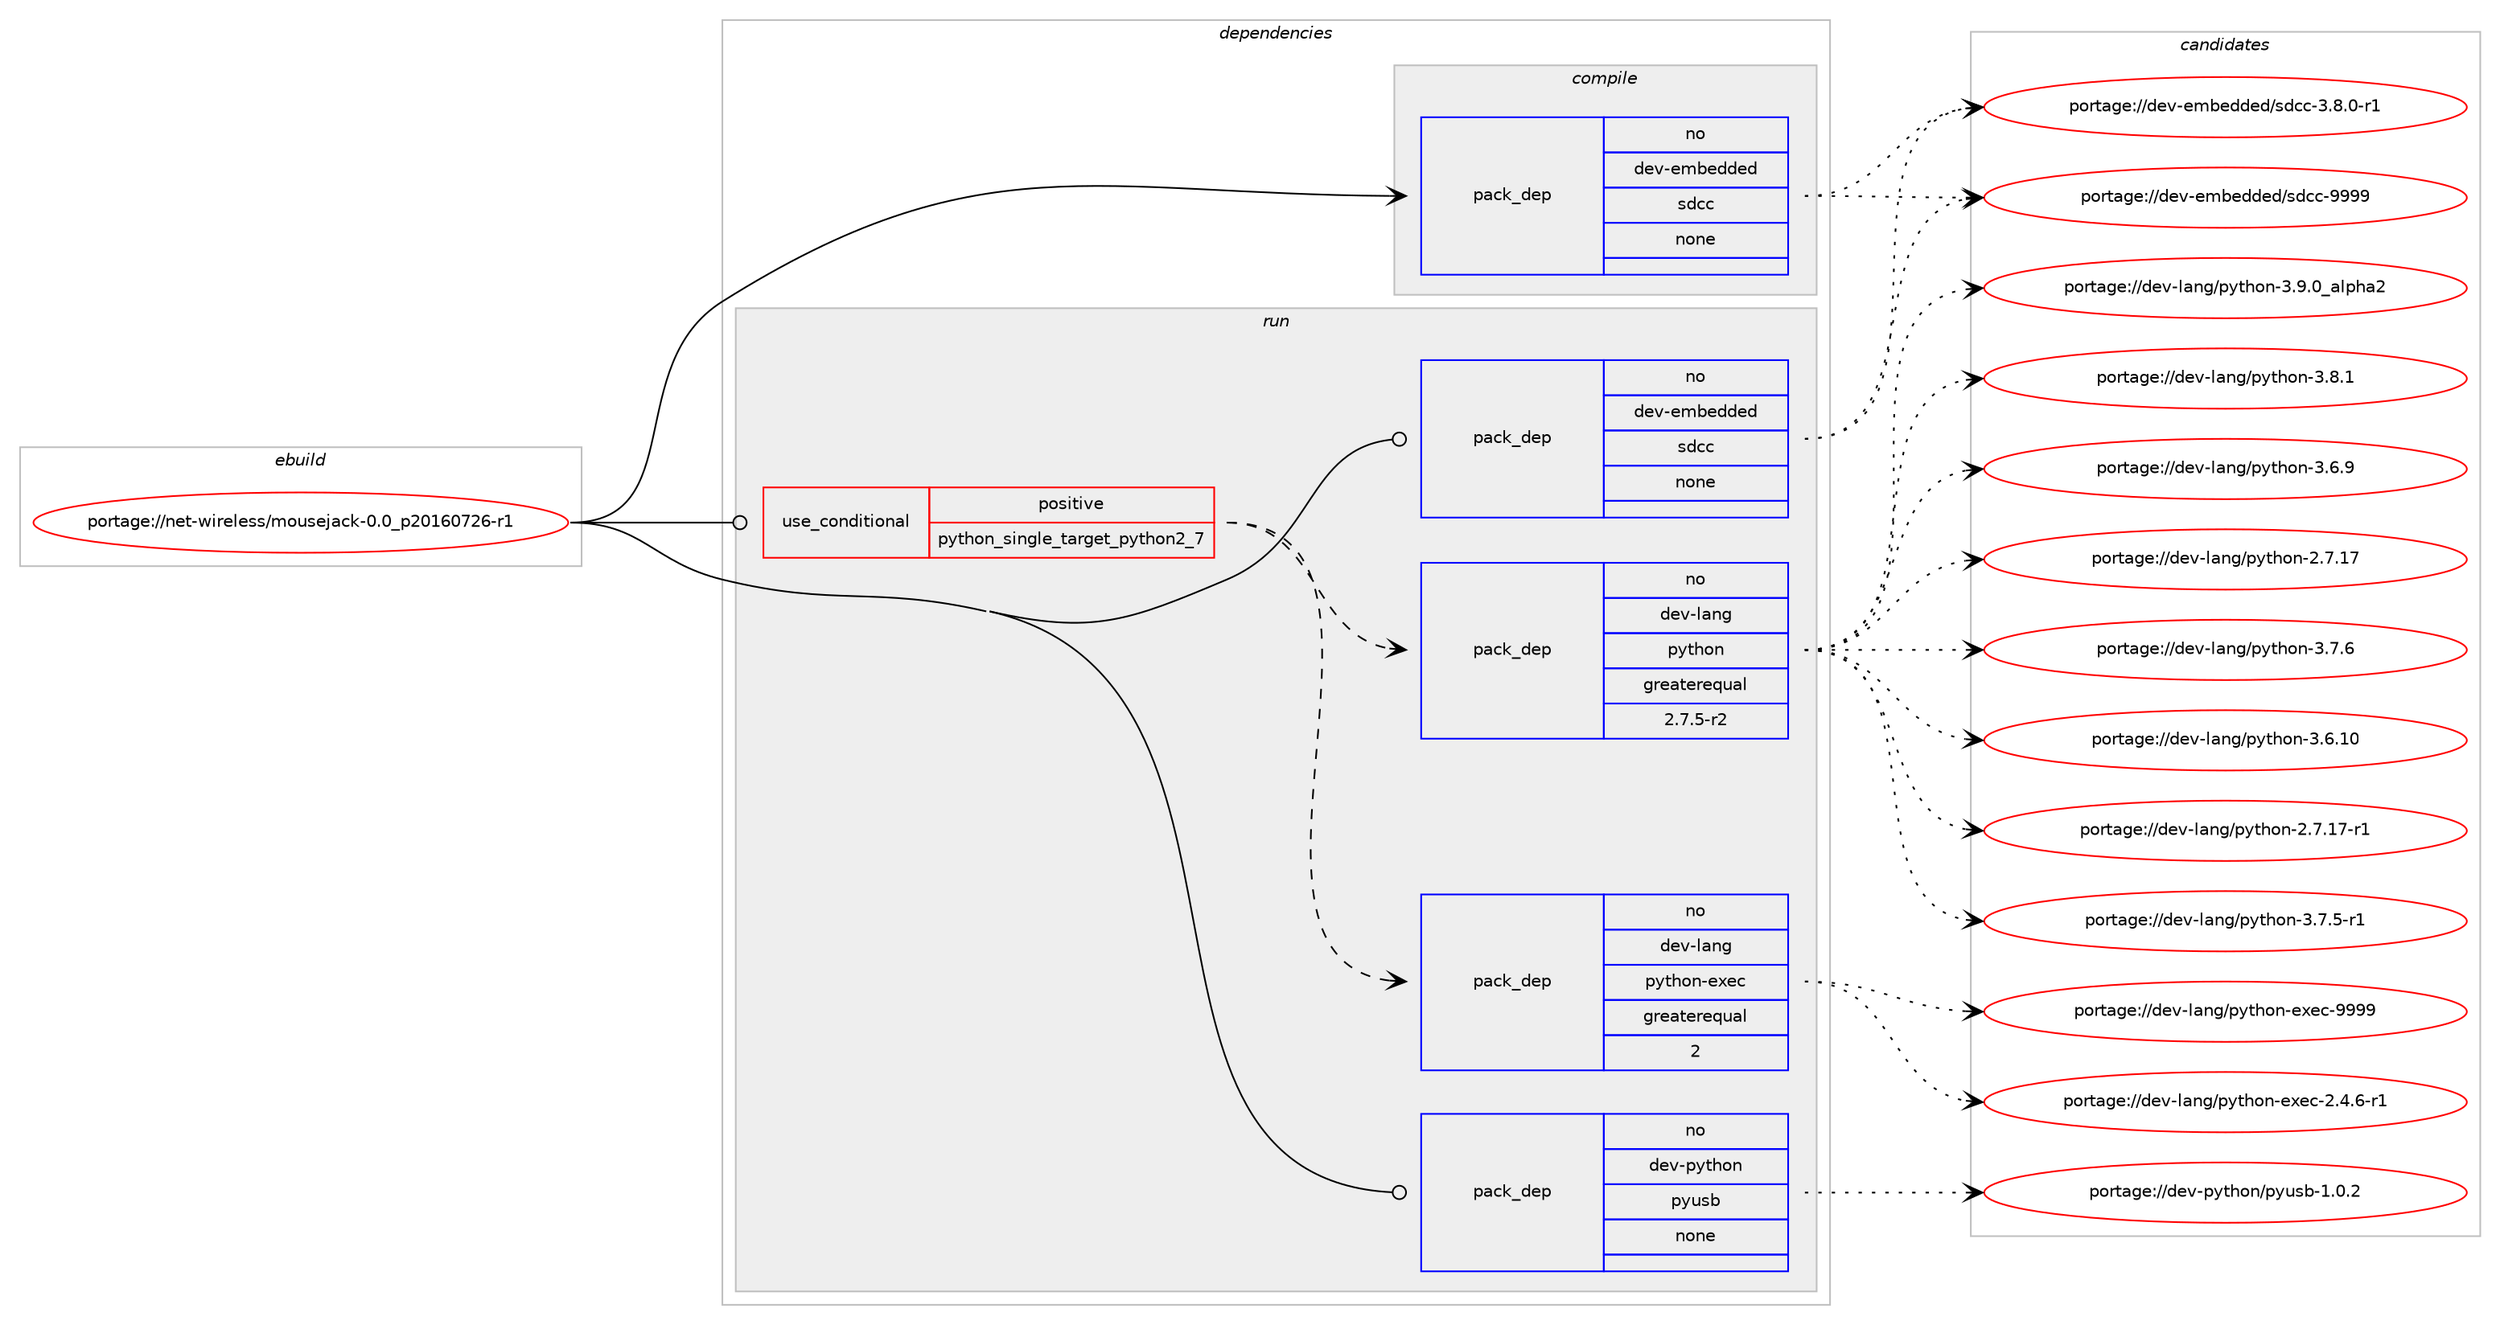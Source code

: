 digraph prolog {

# *************
# Graph options
# *************

newrank=true;
concentrate=true;
compound=true;
graph [rankdir=LR,fontname=Helvetica,fontsize=10,ranksep=1.5];#, ranksep=2.5, nodesep=0.2];
edge  [arrowhead=vee];
node  [fontname=Helvetica,fontsize=10];

# **********
# The ebuild
# **********

subgraph cluster_leftcol {
color=gray;
rank=same;
label=<<i>ebuild</i>>;
id [label="portage://net-wireless/mousejack-0.0_p20160726-r1", color=red, width=4, href="../net-wireless/mousejack-0.0_p20160726-r1.svg"];
}

# ****************
# The dependencies
# ****************

subgraph cluster_midcol {
color=gray;
label=<<i>dependencies</i>>;
subgraph cluster_compile {
fillcolor="#eeeeee";
style=filled;
label=<<i>compile</i>>;
subgraph pack94582 {
dependency118862 [label=<<TABLE BORDER="0" CELLBORDER="1" CELLSPACING="0" CELLPADDING="4" WIDTH="220"><TR><TD ROWSPAN="6" CELLPADDING="30">pack_dep</TD></TR><TR><TD WIDTH="110">no</TD></TR><TR><TD>dev-embedded</TD></TR><TR><TD>sdcc</TD></TR><TR><TD>none</TD></TR><TR><TD></TD></TR></TABLE>>, shape=none, color=blue];
}
id:e -> dependency118862:w [weight=20,style="solid",arrowhead="vee"];
}
subgraph cluster_compileandrun {
fillcolor="#eeeeee";
style=filled;
label=<<i>compile and run</i>>;
}
subgraph cluster_run {
fillcolor="#eeeeee";
style=filled;
label=<<i>run</i>>;
subgraph cond22330 {
dependency118863 [label=<<TABLE BORDER="0" CELLBORDER="1" CELLSPACING="0" CELLPADDING="4"><TR><TD ROWSPAN="3" CELLPADDING="10">use_conditional</TD></TR><TR><TD>positive</TD></TR><TR><TD>python_single_target_python2_7</TD></TR></TABLE>>, shape=none, color=red];
subgraph pack94583 {
dependency118864 [label=<<TABLE BORDER="0" CELLBORDER="1" CELLSPACING="0" CELLPADDING="4" WIDTH="220"><TR><TD ROWSPAN="6" CELLPADDING="30">pack_dep</TD></TR><TR><TD WIDTH="110">no</TD></TR><TR><TD>dev-lang</TD></TR><TR><TD>python</TD></TR><TR><TD>greaterequal</TD></TR><TR><TD>2.7.5-r2</TD></TR></TABLE>>, shape=none, color=blue];
}
dependency118863:e -> dependency118864:w [weight=20,style="dashed",arrowhead="vee"];
subgraph pack94584 {
dependency118865 [label=<<TABLE BORDER="0" CELLBORDER="1" CELLSPACING="0" CELLPADDING="4" WIDTH="220"><TR><TD ROWSPAN="6" CELLPADDING="30">pack_dep</TD></TR><TR><TD WIDTH="110">no</TD></TR><TR><TD>dev-lang</TD></TR><TR><TD>python-exec</TD></TR><TR><TD>greaterequal</TD></TR><TR><TD>2</TD></TR></TABLE>>, shape=none, color=blue];
}
dependency118863:e -> dependency118865:w [weight=20,style="dashed",arrowhead="vee"];
}
id:e -> dependency118863:w [weight=20,style="solid",arrowhead="odot"];
subgraph pack94585 {
dependency118866 [label=<<TABLE BORDER="0" CELLBORDER="1" CELLSPACING="0" CELLPADDING="4" WIDTH="220"><TR><TD ROWSPAN="6" CELLPADDING="30">pack_dep</TD></TR><TR><TD WIDTH="110">no</TD></TR><TR><TD>dev-embedded</TD></TR><TR><TD>sdcc</TD></TR><TR><TD>none</TD></TR><TR><TD></TD></TR></TABLE>>, shape=none, color=blue];
}
id:e -> dependency118866:w [weight=20,style="solid",arrowhead="odot"];
subgraph pack94586 {
dependency118867 [label=<<TABLE BORDER="0" CELLBORDER="1" CELLSPACING="0" CELLPADDING="4" WIDTH="220"><TR><TD ROWSPAN="6" CELLPADDING="30">pack_dep</TD></TR><TR><TD WIDTH="110">no</TD></TR><TR><TD>dev-python</TD></TR><TR><TD>pyusb</TD></TR><TR><TD>none</TD></TR><TR><TD></TD></TR></TABLE>>, shape=none, color=blue];
}
id:e -> dependency118867:w [weight=20,style="solid",arrowhead="odot"];
}
}

# **************
# The candidates
# **************

subgraph cluster_choices {
rank=same;
color=gray;
label=<<i>candidates</i>>;

subgraph choice94582 {
color=black;
nodesep=1;
choice10010111845101109981011001001011004711510099994557575757 [label="portage://dev-embedded/sdcc-9999", color=red, width=4,href="../dev-embedded/sdcc-9999.svg"];
choice10010111845101109981011001001011004711510099994551465646484511449 [label="portage://dev-embedded/sdcc-3.8.0-r1", color=red, width=4,href="../dev-embedded/sdcc-3.8.0-r1.svg"];
dependency118862:e -> choice10010111845101109981011001001011004711510099994557575757:w [style=dotted,weight="100"];
dependency118862:e -> choice10010111845101109981011001001011004711510099994551465646484511449:w [style=dotted,weight="100"];
}
subgraph choice94583 {
color=black;
nodesep=1;
choice10010111845108971101034711212111610411111045514657464895971081121049750 [label="portage://dev-lang/python-3.9.0_alpha2", color=red, width=4,href="../dev-lang/python-3.9.0_alpha2.svg"];
choice100101118451089711010347112121116104111110455146564649 [label="portage://dev-lang/python-3.8.1", color=red, width=4,href="../dev-lang/python-3.8.1.svg"];
choice100101118451089711010347112121116104111110455146554654 [label="portage://dev-lang/python-3.7.6", color=red, width=4,href="../dev-lang/python-3.7.6.svg"];
choice1001011184510897110103471121211161041111104551465546534511449 [label="portage://dev-lang/python-3.7.5-r1", color=red, width=4,href="../dev-lang/python-3.7.5-r1.svg"];
choice100101118451089711010347112121116104111110455146544657 [label="portage://dev-lang/python-3.6.9", color=red, width=4,href="../dev-lang/python-3.6.9.svg"];
choice10010111845108971101034711212111610411111045514654464948 [label="portage://dev-lang/python-3.6.10", color=red, width=4,href="../dev-lang/python-3.6.10.svg"];
choice100101118451089711010347112121116104111110455046554649554511449 [label="portage://dev-lang/python-2.7.17-r1", color=red, width=4,href="../dev-lang/python-2.7.17-r1.svg"];
choice10010111845108971101034711212111610411111045504655464955 [label="portage://dev-lang/python-2.7.17", color=red, width=4,href="../dev-lang/python-2.7.17.svg"];
dependency118864:e -> choice10010111845108971101034711212111610411111045514657464895971081121049750:w [style=dotted,weight="100"];
dependency118864:e -> choice100101118451089711010347112121116104111110455146564649:w [style=dotted,weight="100"];
dependency118864:e -> choice100101118451089711010347112121116104111110455146554654:w [style=dotted,weight="100"];
dependency118864:e -> choice1001011184510897110103471121211161041111104551465546534511449:w [style=dotted,weight="100"];
dependency118864:e -> choice100101118451089711010347112121116104111110455146544657:w [style=dotted,weight="100"];
dependency118864:e -> choice10010111845108971101034711212111610411111045514654464948:w [style=dotted,weight="100"];
dependency118864:e -> choice100101118451089711010347112121116104111110455046554649554511449:w [style=dotted,weight="100"];
dependency118864:e -> choice10010111845108971101034711212111610411111045504655464955:w [style=dotted,weight="100"];
}
subgraph choice94584 {
color=black;
nodesep=1;
choice10010111845108971101034711212111610411111045101120101994557575757 [label="portage://dev-lang/python-exec-9999", color=red, width=4,href="../dev-lang/python-exec-9999.svg"];
choice10010111845108971101034711212111610411111045101120101994550465246544511449 [label="portage://dev-lang/python-exec-2.4.6-r1", color=red, width=4,href="../dev-lang/python-exec-2.4.6-r1.svg"];
dependency118865:e -> choice10010111845108971101034711212111610411111045101120101994557575757:w [style=dotted,weight="100"];
dependency118865:e -> choice10010111845108971101034711212111610411111045101120101994550465246544511449:w [style=dotted,weight="100"];
}
subgraph choice94585 {
color=black;
nodesep=1;
choice10010111845101109981011001001011004711510099994557575757 [label="portage://dev-embedded/sdcc-9999", color=red, width=4,href="../dev-embedded/sdcc-9999.svg"];
choice10010111845101109981011001001011004711510099994551465646484511449 [label="portage://dev-embedded/sdcc-3.8.0-r1", color=red, width=4,href="../dev-embedded/sdcc-3.8.0-r1.svg"];
dependency118866:e -> choice10010111845101109981011001001011004711510099994557575757:w [style=dotted,weight="100"];
dependency118866:e -> choice10010111845101109981011001001011004711510099994551465646484511449:w [style=dotted,weight="100"];
}
subgraph choice94586 {
color=black;
nodesep=1;
choice100101118451121211161041111104711212111711598454946484650 [label="portage://dev-python/pyusb-1.0.2", color=red, width=4,href="../dev-python/pyusb-1.0.2.svg"];
dependency118867:e -> choice100101118451121211161041111104711212111711598454946484650:w [style=dotted,weight="100"];
}
}

}
